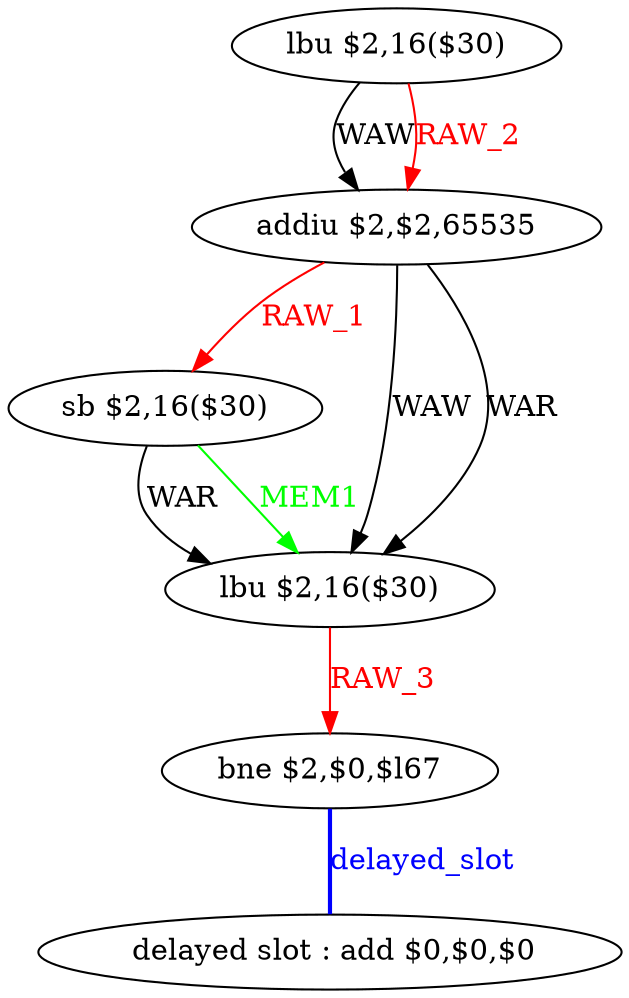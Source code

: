 digraph G1 {
node [shape = ellipse];
i5 [label = " delayed slot : add $0,$0,$0"] ;
i4 ->  i5 [style = bold, dir= none, fontcolor = blue, color = blue, label= "delayed_slot"];
i4 [label = "bne $2,$0,$l67"] ;
i0 [label = "lbu $2,16($30)"] ;
i0 ->  i1 [label= "WAW"];
i0 ->  i1 [color = red, fontcolor = red, label= "RAW_2"];
i1 [label = "addiu $2,$2,65535"] ;
i1 ->  i2 [color = red, fontcolor = red, label= "RAW_1"];
i1 ->  i3 [label= "WAW"];
i1 ->  i3 [label= "WAR"];
i2 [label = "sb $2,16($30)"] ;
i2 ->  i3 [label= "WAR"];
i2 ->  i3 [color = green, fontcolor = green, label= "MEM1"];
i3 [label = "lbu $2,16($30)"] ;
i3 ->  i4 [color = red, fontcolor = red, label= "RAW_3"];
}
